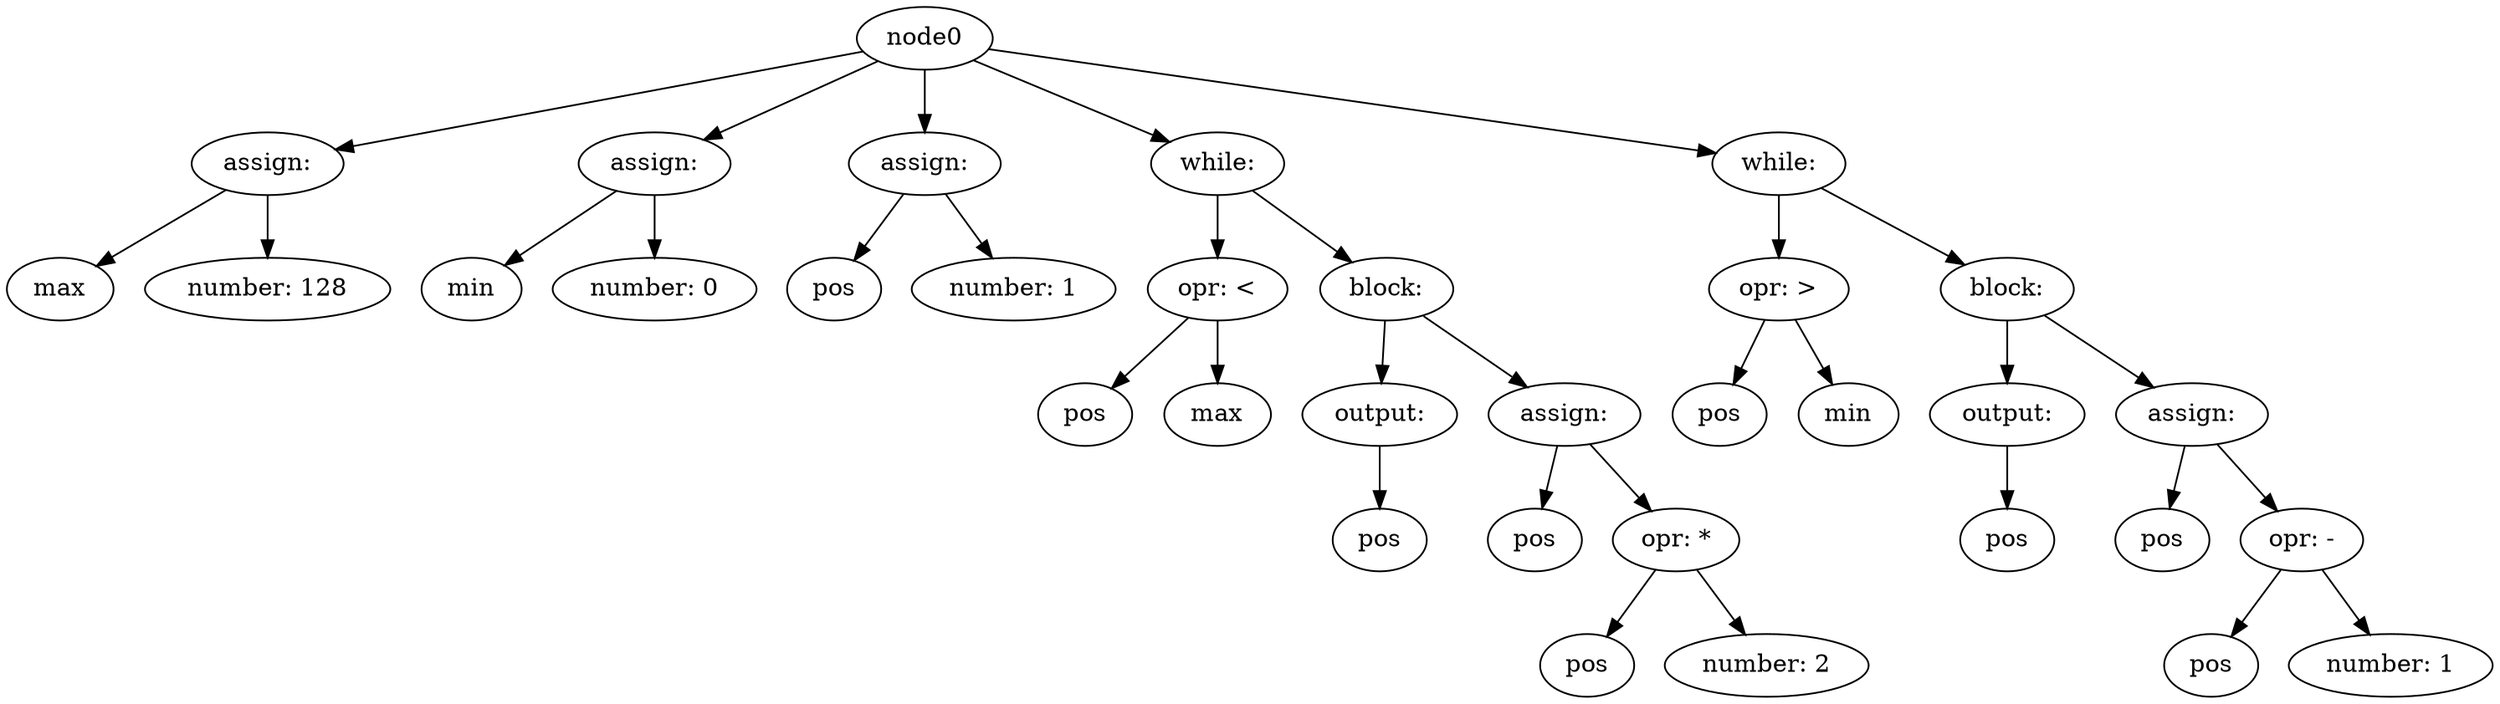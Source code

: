 digraph G {
node3 [ label = "assign:"];
node0 -> node3;
node1 [ label = "max"];
node3 -> node1;
node2 [ label = "number: 128"];
node3 -> node2;
node6 [ label = "assign:"];
node0 -> node6;
node4 [ label = "min"];
node6 -> node4;
node5 [ label = "number: 0"];
node6 -> node5;
node9 [ label = "assign:"];
node0 -> node9;
node7 [ label = "pos"];
node9 -> node7;
node8 [ label = "number: 1"];
node9 -> node8;
node21 [ label = "while:"];
node0 -> node21;
node10 [ label = "pos"];
node12 -> node10;
node12 [ label = "opr: <"];
node11 [ label = "max"];
node12 -> node11;
node21 -> node12;
node13 [ label = "block:" ];
node21 -> node13;
node15 [ label = "output:"];
node13 -> node15;
node14 [ label = "pos"];
node15 -> node14;
node20 [ label = "assign:"];
node13 -> node20;
node16 [ label = "pos"];
node20 -> node16;
node17 [ label = "pos"];
node19 -> node17;
node19 [ label = "opr: *"];
node18 [ label = "number: 2"];
node19 -> node18;
node20 -> node19;
node33 [ label = "while:"];
node0 -> node33;
node22 [ label = "pos"];
node24 -> node22;
node24 [ label = "opr: >"];
node23 [ label = "min"];
node24 -> node23;
node33 -> node24;
node25 [ label = "block:" ];
node33 -> node25;
node27 [ label = "output:"];
node25 -> node27;
node26 [ label = "pos"];
node27 -> node26;
node32 [ label = "assign:"];
node25 -> node32;
node28 [ label = "pos"];
node32 -> node28;
node29 [ label = "pos"];
node31 -> node29;
node31 [ label = "opr: -"];
node30 [ label = "number: 1"];
node31 -> node30;
node32 -> node31;

}
